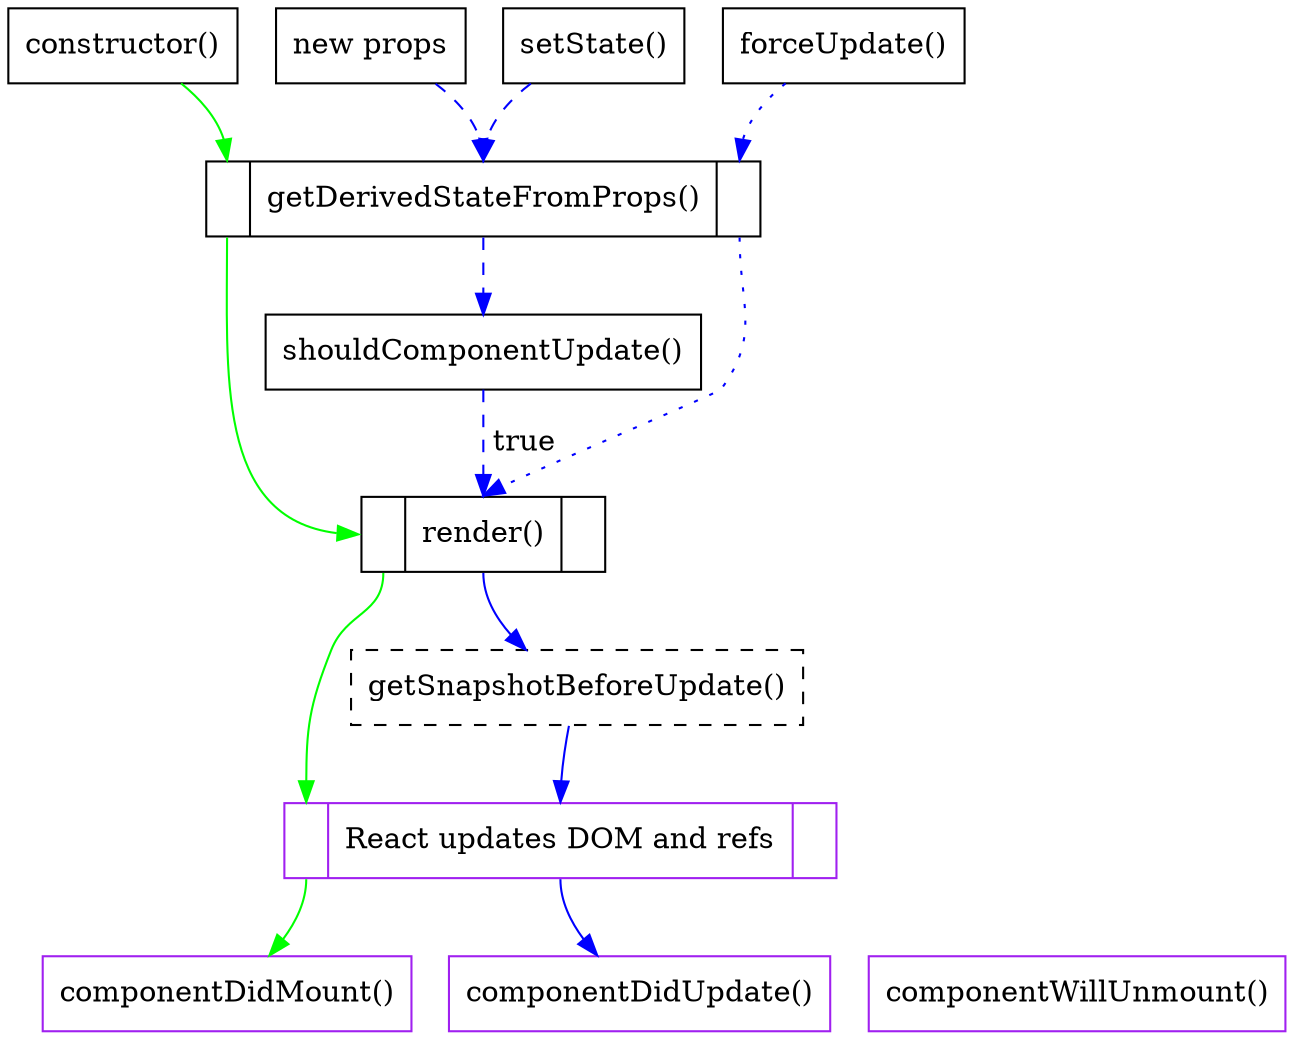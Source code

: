 
digraph ReactLifecycle {
  node[shape=box];

  // render phase
  constructor[label="constructor()"];
  newProps[label="new props"];
  setState[label="setState()"];
  forceUpdate[label="forceUpdate()"];

  getDerivedStateFromProps[shape=record, label="<f0>|<f1>getDerivedStateFromProps()|<f2>"];
  shouldComponentUpdate[label="shouldComponentUpdate()"];
  render[shape=record; label="<f0>|<f1>render()|<f2>"];

  // pre-commit phase
  node[style=dashed];
  getSnapshotBeforeUpdate[label="getSnapshotBeforeUpdate()";];

  // commit phase
  node[color=purple,style=solid];
  reactUpdate[shape=record; label="<f0> |<f1>React updates DOM and refs|<f2>"; labelFontname="italic"];
  componentDidMount[label="componentDidMount()"];
  componentDidUpdate[label="componentDidUpdate()"];
  componentWillUnmount[label="componentWillUnmount()"];
  node[color=black];

  subgraph mounting {
    label="Mounting";
    edge[color=green];

    constructor ->
    getDerivedStateFromProps:f0 ->
    render:f0 ->
    reactUpdate:f0 ->
    componentDidMount;
  }

  subgraph updating {
    label="Updating";
    edge[color=blue];
  
    edge[style=dashed];
    { newProps, setState } ->
    getDerivedStateFromProps:f1 ->
    shouldComponentUpdate;
    shouldComponentUpdate -> render:f1 [label=" true", labelFontname="italic"];

    edge[style=dotted];
    forceUpdate ->
    getDerivedStateFromProps:f2 ->
    render:f1;
  
    edge[style=solid];
    render:f1 ->
    getSnapshotBeforeUpdate ->
    reactUpdate:f1 ->
    componentDidUpdate;
  }

  subgraph unmounting {
    label="Unmounting";

    componentWillUnmount;
  }

  { rank = same; componentDidMount; componentDidUpdate; componentWillUnmount;}
}
